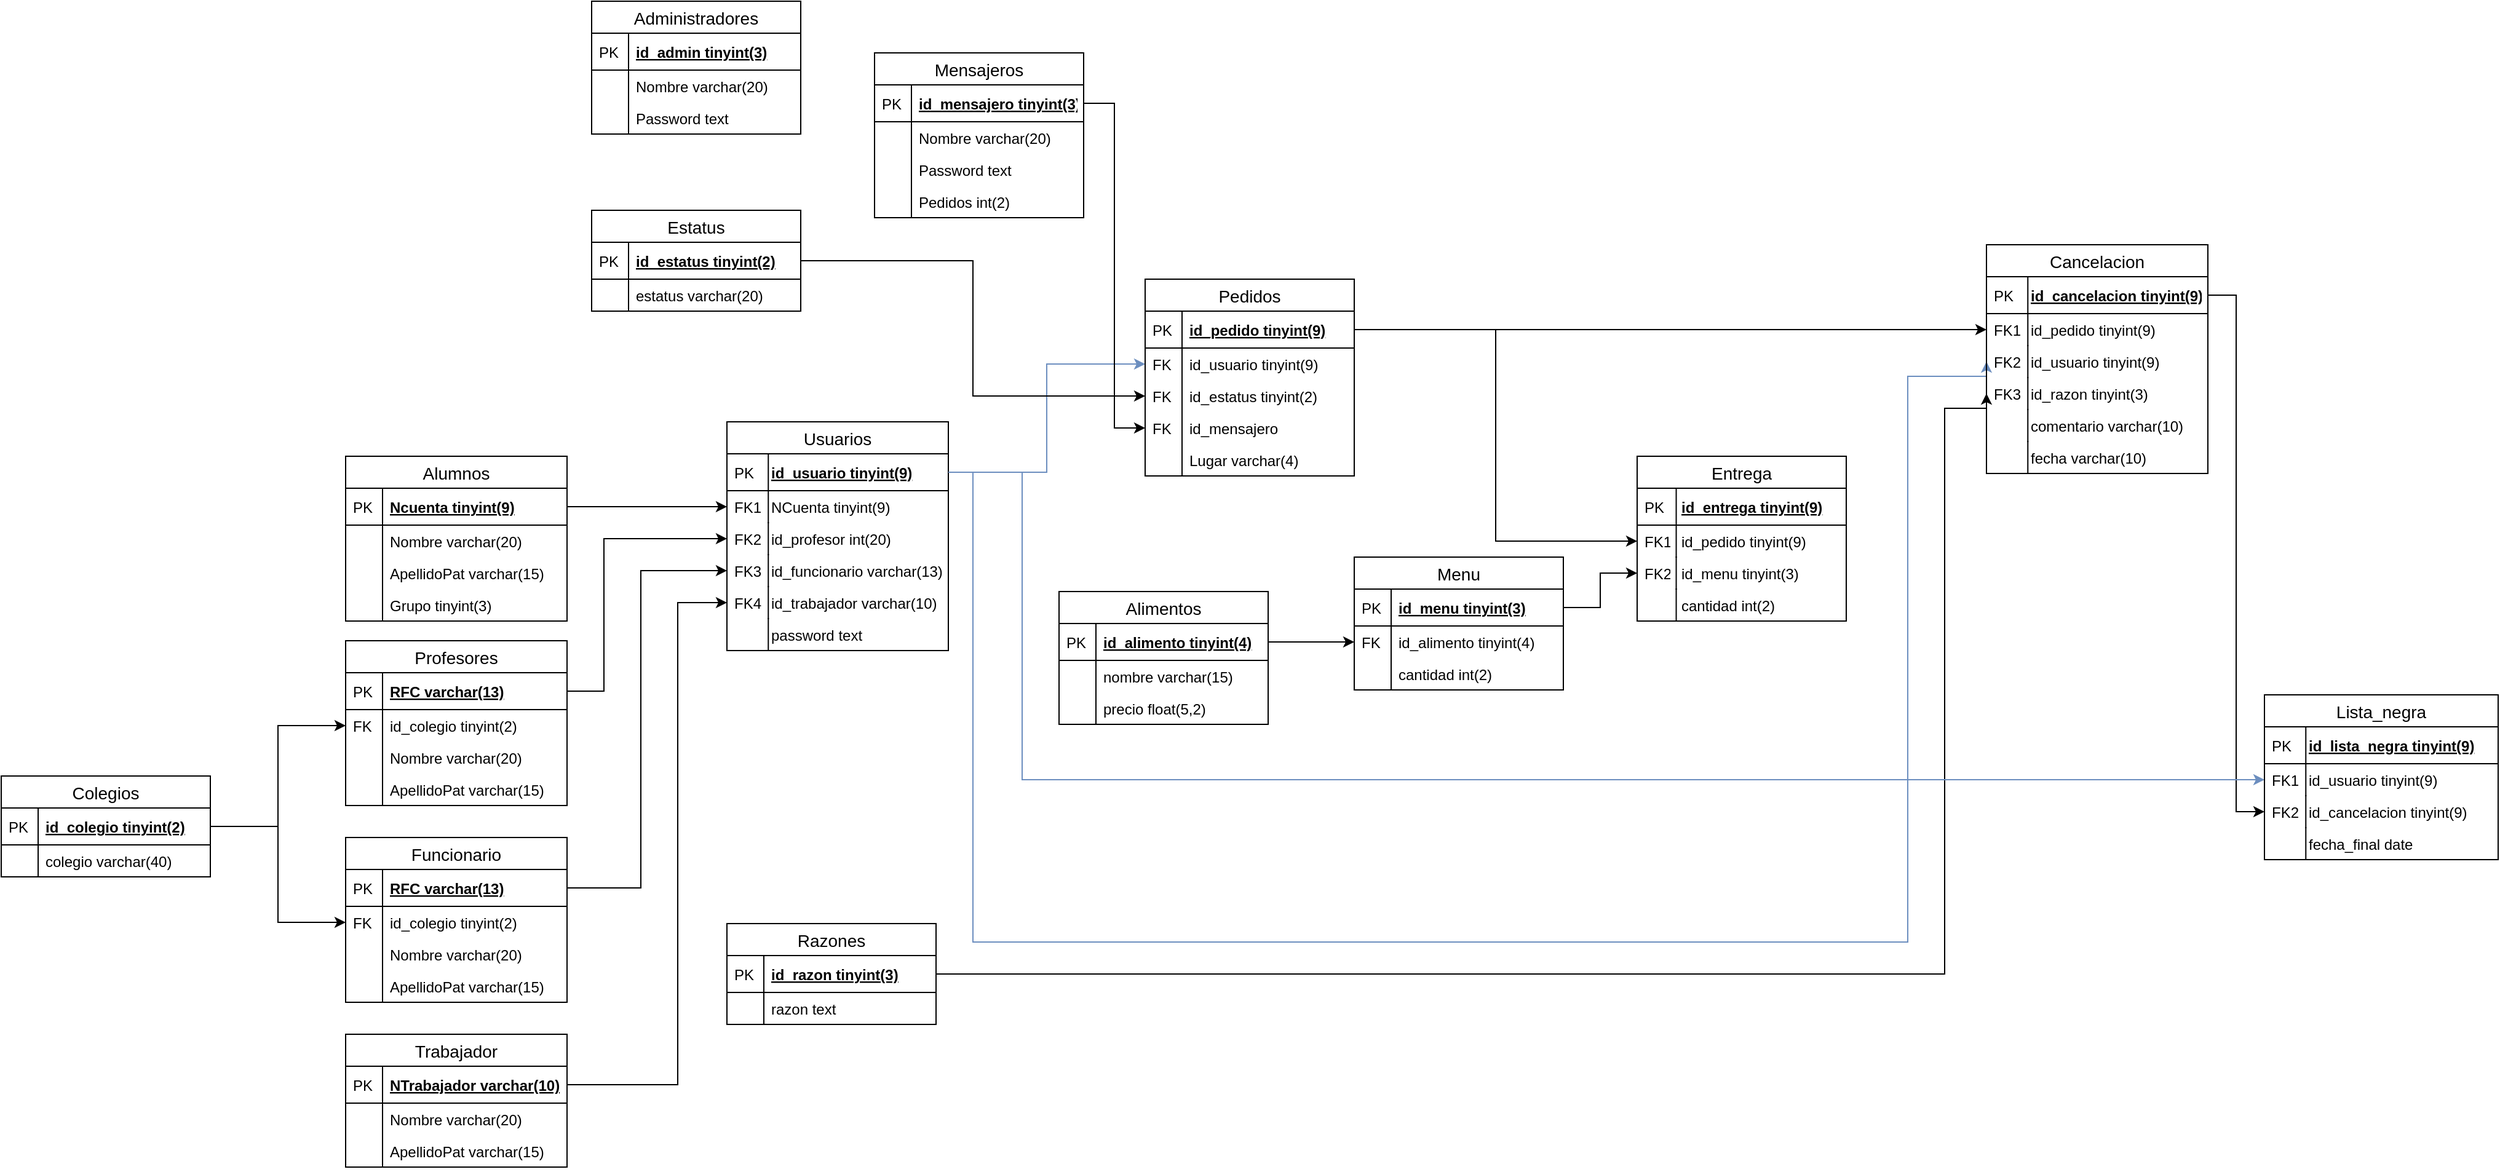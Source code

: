 <mxfile version="13.0.3" type="device"><diagram id="qfNOPnkJXqiFbOZW5sn-" name="Page-1"><mxGraphModel dx="3600" dy="2315" grid="1" gridSize="10" guides="1" tooltips="1" connect="1" arrows="1" fold="1" page="1" pageScale="1" pageWidth="1169" pageHeight="827" math="0" shadow="0"><root><mxCell id="0"/><mxCell id="1" parent="0"/><mxCell id="dNHDh6NeztHpfb-tj-po-103" style="edgeStyle=orthogonalEdgeStyle;rounded=0;orthogonalLoop=1;jettySize=auto;html=1;exitX=1;exitY=0.5;exitDx=0;exitDy=0;entryX=0;entryY=0.5;entryDx=0;entryDy=0;fontSize=14;" edge="1" parent="1" source="dNHDh6NeztHpfb-tj-po-2" target="dNHDh6NeztHpfb-tj-po-90"><mxGeometry relative="1" as="geometry"/></mxCell><mxCell id="dNHDh6NeztHpfb-tj-po-104" style="edgeStyle=orthogonalEdgeStyle;rounded=0;orthogonalLoop=1;jettySize=auto;html=1;exitX=1;exitY=0.5;exitDx=0;exitDy=0;entryX=0;entryY=0.5;entryDx=0;entryDy=0;fontSize=14;" edge="1" parent="1" source="dNHDh6NeztHpfb-tj-po-13" target="dNHDh6NeztHpfb-tj-po-96"><mxGeometry relative="1" as="geometry"><Array as="points"><mxPoint x="450" y="411"/><mxPoint x="450" y="287"/></Array></mxGeometry></mxCell><mxCell id="dNHDh6NeztHpfb-tj-po-1" value="Alumnos" style="swimlane;fontStyle=0;childLayout=stackLayout;horizontal=1;startSize=26;horizontalStack=0;resizeParent=1;resizeParentMax=0;resizeLast=0;collapsible=1;marginBottom=0;align=center;fontSize=14;" vertex="1" parent="1"><mxGeometry x="240" y="220" width="180" height="134" as="geometry"/></mxCell><mxCell id="dNHDh6NeztHpfb-tj-po-2" value="Ncuenta tinyint(9)" style="shape=partialRectangle;top=0;left=0;right=0;bottom=1;align=left;verticalAlign=middle;fillColor=none;spacingLeft=34;spacingRight=4;overflow=hidden;rotatable=0;points=[[0,0.5],[1,0.5]];portConstraint=eastwest;dropTarget=0;fontStyle=5;fontSize=12;" vertex="1" parent="dNHDh6NeztHpfb-tj-po-1"><mxGeometry y="26" width="180" height="30" as="geometry"/></mxCell><mxCell id="dNHDh6NeztHpfb-tj-po-3" value="PK" style="shape=partialRectangle;top=0;left=0;bottom=0;fillColor=none;align=left;verticalAlign=middle;spacingLeft=4;spacingRight=4;overflow=hidden;rotatable=0;points=[];portConstraint=eastwest;part=1;fontSize=12;" vertex="1" connectable="0" parent="dNHDh6NeztHpfb-tj-po-2"><mxGeometry width="30" height="30" as="geometry"/></mxCell><mxCell id="dNHDh6NeztHpfb-tj-po-4" value="Nombre varchar(20)" style="shape=partialRectangle;top=0;left=0;right=0;bottom=0;align=left;verticalAlign=top;fillColor=none;spacingLeft=34;spacingRight=4;overflow=hidden;rotatable=0;points=[[0,0.5],[1,0.5]];portConstraint=eastwest;dropTarget=0;fontSize=12;" vertex="1" parent="dNHDh6NeztHpfb-tj-po-1"><mxGeometry y="56" width="180" height="26" as="geometry"/></mxCell><mxCell id="dNHDh6NeztHpfb-tj-po-5" value="" style="shape=partialRectangle;top=0;left=0;bottom=0;fillColor=none;align=left;verticalAlign=top;spacingLeft=4;spacingRight=4;overflow=hidden;rotatable=0;points=[];portConstraint=eastwest;part=1;fontSize=12;" vertex="1" connectable="0" parent="dNHDh6NeztHpfb-tj-po-4"><mxGeometry width="30" height="26" as="geometry"/></mxCell><mxCell id="dNHDh6NeztHpfb-tj-po-6" value="ApellidoPat varchar(15)" style="shape=partialRectangle;top=0;left=0;right=0;bottom=0;align=left;verticalAlign=top;fillColor=none;spacingLeft=34;spacingRight=4;overflow=hidden;rotatable=0;points=[[0,0.5],[1,0.5]];portConstraint=eastwest;dropTarget=0;fontSize=12;" vertex="1" parent="dNHDh6NeztHpfb-tj-po-1"><mxGeometry y="82" width="180" height="26" as="geometry"/></mxCell><mxCell id="dNHDh6NeztHpfb-tj-po-7" value="" style="shape=partialRectangle;top=0;left=0;bottom=0;fillColor=none;align=left;verticalAlign=top;spacingLeft=4;spacingRight=4;overflow=hidden;rotatable=0;points=[];portConstraint=eastwest;part=1;fontSize=12;" vertex="1" connectable="0" parent="dNHDh6NeztHpfb-tj-po-6"><mxGeometry width="30" height="26" as="geometry"/></mxCell><mxCell id="dNHDh6NeztHpfb-tj-po-8" value="Grupo tinyint(3)" style="shape=partialRectangle;top=0;left=0;right=0;bottom=0;align=left;verticalAlign=top;fillColor=none;spacingLeft=34;spacingRight=4;overflow=hidden;rotatable=0;points=[[0,0.5],[1,0.5]];portConstraint=eastwest;dropTarget=0;fontSize=12;" vertex="1" parent="dNHDh6NeztHpfb-tj-po-1"><mxGeometry y="108" width="180" height="26" as="geometry"/></mxCell><mxCell id="dNHDh6NeztHpfb-tj-po-9" value="" style="shape=partialRectangle;top=0;left=0;bottom=0;fillColor=none;align=left;verticalAlign=top;spacingLeft=4;spacingRight=4;overflow=hidden;rotatable=0;points=[];portConstraint=eastwest;part=1;fontSize=12;" vertex="1" connectable="0" parent="dNHDh6NeztHpfb-tj-po-8"><mxGeometry width="30" height="26" as="geometry"/></mxCell><mxCell id="dNHDh6NeztHpfb-tj-po-87" value="Usuarios" style="swimlane;fontStyle=0;childLayout=stackLayout;horizontal=1;startSize=26;horizontalStack=0;resizeParent=1;resizeParentMax=0;resizeLast=0;collapsible=1;marginBottom=0;align=center;fontSize=14;" vertex="1" parent="1"><mxGeometry x="550" y="192" width="180" height="186" as="geometry"/></mxCell><mxCell id="dNHDh6NeztHpfb-tj-po-88" value="id_usuario tinyint(9)" style="shape=partialRectangle;top=0;left=0;right=0;bottom=1;align=left;verticalAlign=middle;fillColor=none;spacingLeft=34;spacingRight=4;overflow=hidden;rotatable=0;points=[[0,0.5],[1,0.5]];portConstraint=eastwest;dropTarget=0;fontStyle=5;fontSize=12;" vertex="1" parent="dNHDh6NeztHpfb-tj-po-87"><mxGeometry y="26" width="180" height="30" as="geometry"/></mxCell><mxCell id="dNHDh6NeztHpfb-tj-po-89" value="PK" style="shape=partialRectangle;top=0;left=0;bottom=0;fillColor=none;align=left;verticalAlign=middle;spacingLeft=4;spacingRight=4;overflow=hidden;rotatable=0;points=[];portConstraint=eastwest;part=1;fontSize=12;" vertex="1" connectable="0" parent="dNHDh6NeztHpfb-tj-po-88"><mxGeometry width="33.633" height="30" as="geometry"/></mxCell><mxCell id="dNHDh6NeztHpfb-tj-po-90" value="NCuenta tinyint(9)" style="shape=partialRectangle;top=0;left=0;right=0;bottom=0;align=left;verticalAlign=top;fillColor=none;spacingLeft=34;spacingRight=4;overflow=hidden;rotatable=0;points=[[0,0.5],[1,0.5]];portConstraint=eastwest;dropTarget=0;fontSize=12;" vertex="1" parent="dNHDh6NeztHpfb-tj-po-87"><mxGeometry y="56" width="180" height="26" as="geometry"/></mxCell><mxCell id="dNHDh6NeztHpfb-tj-po-91" value="FK1" style="shape=partialRectangle;top=0;left=0;bottom=0;fillColor=none;align=left;verticalAlign=top;spacingLeft=4;spacingRight=4;overflow=hidden;rotatable=0;points=[];portConstraint=eastwest;part=1;fontSize=12;" vertex="1" connectable="0" parent="dNHDh6NeztHpfb-tj-po-90"><mxGeometry width="33.633" height="26" as="geometry"/></mxCell><mxCell id="dNHDh6NeztHpfb-tj-po-96" value="id_profesor int(20)" style="shape=partialRectangle;top=0;left=0;right=0;bottom=0;align=left;verticalAlign=top;fillColor=none;spacingLeft=34;spacingRight=4;overflow=hidden;rotatable=0;points=[[0,0.5],[1,0.5]];portConstraint=eastwest;dropTarget=0;fontSize=12;" vertex="1" parent="dNHDh6NeztHpfb-tj-po-87"><mxGeometry y="82" width="180" height="26" as="geometry"/></mxCell><mxCell id="dNHDh6NeztHpfb-tj-po-97" value="FK2" style="shape=partialRectangle;top=0;left=0;bottom=0;fillColor=none;align=left;verticalAlign=top;spacingLeft=4;spacingRight=4;overflow=hidden;rotatable=0;points=[];portConstraint=eastwest;part=1;fontSize=12;" vertex="1" connectable="0" parent="dNHDh6NeztHpfb-tj-po-96"><mxGeometry width="33.633" height="26" as="geometry"/></mxCell><mxCell id="dNHDh6NeztHpfb-tj-po-98" value="id_funcionario varchar(13)" style="shape=partialRectangle;top=0;left=0;right=0;bottom=0;align=left;verticalAlign=top;fillColor=none;spacingLeft=34;spacingRight=4;overflow=hidden;rotatable=0;points=[[0,0.5],[1,0.5]];portConstraint=eastwest;dropTarget=0;fontSize=12;" vertex="1" parent="dNHDh6NeztHpfb-tj-po-87"><mxGeometry y="108" width="180" height="26" as="geometry"/></mxCell><mxCell id="dNHDh6NeztHpfb-tj-po-99" value="FK3" style="shape=partialRectangle;top=0;left=0;bottom=0;fillColor=none;align=left;verticalAlign=top;spacingLeft=4;spacingRight=4;overflow=hidden;rotatable=0;points=[];portConstraint=eastwest;part=1;fontSize=12;" vertex="1" connectable="0" parent="dNHDh6NeztHpfb-tj-po-98"><mxGeometry width="33.633" height="26" as="geometry"/></mxCell><mxCell id="dNHDh6NeztHpfb-tj-po-100" value="id_trabajador varchar(10)" style="shape=partialRectangle;top=0;left=0;right=0;bottom=0;align=left;verticalAlign=top;fillColor=none;spacingLeft=34;spacingRight=4;overflow=hidden;rotatable=0;points=[[0,0.5],[1,0.5]];portConstraint=eastwest;dropTarget=0;fontSize=12;" vertex="1" parent="dNHDh6NeztHpfb-tj-po-87"><mxGeometry y="134" width="180" height="26" as="geometry"/></mxCell><mxCell id="dNHDh6NeztHpfb-tj-po-101" value="FK4" style="shape=partialRectangle;top=0;left=0;bottom=0;fillColor=none;align=left;verticalAlign=top;spacingLeft=4;spacingRight=4;overflow=hidden;rotatable=0;points=[];portConstraint=eastwest;part=1;fontSize=12;" vertex="1" connectable="0" parent="dNHDh6NeztHpfb-tj-po-100"><mxGeometry width="33.633" height="26" as="geometry"/></mxCell><mxCell id="dNHDh6NeztHpfb-tj-po-190" value="password text" style="shape=partialRectangle;top=0;left=0;right=0;bottom=0;align=left;verticalAlign=top;fillColor=none;spacingLeft=34;spacingRight=4;overflow=hidden;rotatable=0;points=[[0,0.5],[1,0.5]];portConstraint=eastwest;dropTarget=0;fontSize=12;" vertex="1" parent="dNHDh6NeztHpfb-tj-po-87"><mxGeometry y="160" width="180" height="26" as="geometry"/></mxCell><mxCell id="dNHDh6NeztHpfb-tj-po-191" value="" style="shape=partialRectangle;top=0;left=0;bottom=0;fillColor=none;align=left;verticalAlign=top;spacingLeft=4;spacingRight=4;overflow=hidden;rotatable=0;points=[];portConstraint=eastwest;part=1;fontSize=12;" vertex="1" connectable="0" parent="dNHDh6NeztHpfb-tj-po-190"><mxGeometry width="33.633" height="26" as="geometry"/></mxCell><mxCell id="dNHDh6NeztHpfb-tj-po-12" value="Profesores" style="swimlane;fontStyle=0;childLayout=stackLayout;horizontal=1;startSize=26;horizontalStack=0;resizeParent=1;resizeParentMax=0;resizeLast=0;collapsible=1;marginBottom=0;align=center;fontSize=14;" vertex="1" parent="1"><mxGeometry x="240" y="370" width="180" height="134" as="geometry"/></mxCell><mxCell id="dNHDh6NeztHpfb-tj-po-13" value="RFC varchar(13)" style="shape=partialRectangle;top=0;left=0;right=0;bottom=1;align=left;verticalAlign=middle;fillColor=none;spacingLeft=34;spacingRight=4;overflow=hidden;rotatable=0;points=[[0,0.5],[1,0.5]];portConstraint=eastwest;dropTarget=0;fontStyle=5;fontSize=12;" vertex="1" parent="dNHDh6NeztHpfb-tj-po-12"><mxGeometry y="26" width="180" height="30" as="geometry"/></mxCell><mxCell id="dNHDh6NeztHpfb-tj-po-14" value="PK" style="shape=partialRectangle;top=0;left=0;bottom=0;fillColor=none;align=left;verticalAlign=middle;spacingLeft=4;spacingRight=4;overflow=hidden;rotatable=0;points=[];portConstraint=eastwest;part=1;fontSize=12;" vertex="1" connectable="0" parent="dNHDh6NeztHpfb-tj-po-13"><mxGeometry width="30" height="30" as="geometry"/></mxCell><mxCell id="dNHDh6NeztHpfb-tj-po-198" value="id_colegio tinyint(2)" style="shape=partialRectangle;top=0;left=0;right=0;bottom=0;align=left;verticalAlign=top;fillColor=none;spacingLeft=34;spacingRight=4;overflow=hidden;rotatable=0;points=[[0,0.5],[1,0.5]];portConstraint=eastwest;dropTarget=0;fontSize=12;" vertex="1" parent="dNHDh6NeztHpfb-tj-po-12"><mxGeometry y="56" width="180" height="26" as="geometry"/></mxCell><mxCell id="dNHDh6NeztHpfb-tj-po-199" value="FK" style="shape=partialRectangle;top=0;left=0;bottom=0;fillColor=none;align=left;verticalAlign=top;spacingLeft=4;spacingRight=4;overflow=hidden;rotatable=0;points=[];portConstraint=eastwest;part=1;fontSize=12;" vertex="1" connectable="0" parent="dNHDh6NeztHpfb-tj-po-198"><mxGeometry width="30" height="26" as="geometry"/></mxCell><mxCell id="dNHDh6NeztHpfb-tj-po-15" value="Nombre varchar(20)" style="shape=partialRectangle;top=0;left=0;right=0;bottom=0;align=left;verticalAlign=top;fillColor=none;spacingLeft=34;spacingRight=4;overflow=hidden;rotatable=0;points=[[0,0.5],[1,0.5]];portConstraint=eastwest;dropTarget=0;fontSize=12;" vertex="1" parent="dNHDh6NeztHpfb-tj-po-12"><mxGeometry y="82" width="180" height="26" as="geometry"/></mxCell><mxCell id="dNHDh6NeztHpfb-tj-po-16" value="" style="shape=partialRectangle;top=0;left=0;bottom=0;fillColor=none;align=left;verticalAlign=top;spacingLeft=4;spacingRight=4;overflow=hidden;rotatable=0;points=[];portConstraint=eastwest;part=1;fontSize=12;" vertex="1" connectable="0" parent="dNHDh6NeztHpfb-tj-po-15"><mxGeometry width="30" height="26" as="geometry"/></mxCell><mxCell id="dNHDh6NeztHpfb-tj-po-17" value="ApellidoPat varchar(15)" style="shape=partialRectangle;top=0;left=0;right=0;bottom=0;align=left;verticalAlign=top;fillColor=none;spacingLeft=34;spacingRight=4;overflow=hidden;rotatable=0;points=[[0,0.5],[1,0.5]];portConstraint=eastwest;dropTarget=0;fontSize=12;" vertex="1" parent="dNHDh6NeztHpfb-tj-po-12"><mxGeometry y="108" width="180" height="26" as="geometry"/></mxCell><mxCell id="dNHDh6NeztHpfb-tj-po-18" value="" style="shape=partialRectangle;top=0;left=0;bottom=0;fillColor=none;align=left;verticalAlign=top;spacingLeft=4;spacingRight=4;overflow=hidden;rotatable=0;points=[];portConstraint=eastwest;part=1;fontSize=12;" vertex="1" connectable="0" parent="dNHDh6NeztHpfb-tj-po-17"><mxGeometry width="30" height="26" as="geometry"/></mxCell><mxCell id="dNHDh6NeztHpfb-tj-po-23" value="Funcionario" style="swimlane;fontStyle=0;childLayout=stackLayout;horizontal=1;startSize=26;horizontalStack=0;resizeParent=1;resizeParentMax=0;resizeLast=0;collapsible=1;marginBottom=0;align=center;fontSize=14;" vertex="1" parent="1"><mxGeometry x="240" y="530" width="180" height="134" as="geometry"/></mxCell><mxCell id="dNHDh6NeztHpfb-tj-po-24" value="RFC varchar(13)" style="shape=partialRectangle;top=0;left=0;right=0;bottom=1;align=left;verticalAlign=middle;fillColor=none;spacingLeft=34;spacingRight=4;overflow=hidden;rotatable=0;points=[[0,0.5],[1,0.5]];portConstraint=eastwest;dropTarget=0;fontStyle=5;fontSize=12;" vertex="1" parent="dNHDh6NeztHpfb-tj-po-23"><mxGeometry y="26" width="180" height="30" as="geometry"/></mxCell><mxCell id="dNHDh6NeztHpfb-tj-po-25" value="PK" style="shape=partialRectangle;top=0;left=0;bottom=0;fillColor=none;align=left;verticalAlign=middle;spacingLeft=4;spacingRight=4;overflow=hidden;rotatable=0;points=[];portConstraint=eastwest;part=1;fontSize=12;" vertex="1" connectable="0" parent="dNHDh6NeztHpfb-tj-po-24"><mxGeometry width="30" height="30" as="geometry"/></mxCell><mxCell id="dNHDh6NeztHpfb-tj-po-30" value="id_colegio tinyint(2)" style="shape=partialRectangle;top=0;left=0;right=0;bottom=0;align=left;verticalAlign=top;fillColor=none;spacingLeft=34;spacingRight=4;overflow=hidden;rotatable=0;points=[[0,0.5],[1,0.5]];portConstraint=eastwest;dropTarget=0;fontSize=12;" vertex="1" parent="dNHDh6NeztHpfb-tj-po-23"><mxGeometry y="56" width="180" height="26" as="geometry"/></mxCell><mxCell id="dNHDh6NeztHpfb-tj-po-31" value="FK" style="shape=partialRectangle;top=0;left=0;bottom=0;fillColor=none;align=left;verticalAlign=top;spacingLeft=4;spacingRight=4;overflow=hidden;rotatable=0;points=[];portConstraint=eastwest;part=1;fontSize=12;" vertex="1" connectable="0" parent="dNHDh6NeztHpfb-tj-po-30"><mxGeometry width="30" height="26" as="geometry"/></mxCell><mxCell id="dNHDh6NeztHpfb-tj-po-26" value="Nombre varchar(20)" style="shape=partialRectangle;top=0;left=0;right=0;bottom=0;align=left;verticalAlign=top;fillColor=none;spacingLeft=34;spacingRight=4;overflow=hidden;rotatable=0;points=[[0,0.5],[1,0.5]];portConstraint=eastwest;dropTarget=0;fontSize=12;" vertex="1" parent="dNHDh6NeztHpfb-tj-po-23"><mxGeometry y="82" width="180" height="26" as="geometry"/></mxCell><mxCell id="dNHDh6NeztHpfb-tj-po-27" value="" style="shape=partialRectangle;top=0;left=0;bottom=0;fillColor=none;align=left;verticalAlign=top;spacingLeft=4;spacingRight=4;overflow=hidden;rotatable=0;points=[];portConstraint=eastwest;part=1;fontSize=12;" vertex="1" connectable="0" parent="dNHDh6NeztHpfb-tj-po-26"><mxGeometry width="30" height="26" as="geometry"/></mxCell><mxCell id="dNHDh6NeztHpfb-tj-po-28" value="ApellidoPat varchar(15)" style="shape=partialRectangle;top=0;left=0;right=0;bottom=0;align=left;verticalAlign=top;fillColor=none;spacingLeft=34;spacingRight=4;overflow=hidden;rotatable=0;points=[[0,0.5],[1,0.5]];portConstraint=eastwest;dropTarget=0;fontSize=12;" vertex="1" parent="dNHDh6NeztHpfb-tj-po-23"><mxGeometry y="108" width="180" height="26" as="geometry"/></mxCell><mxCell id="dNHDh6NeztHpfb-tj-po-29" value="" style="shape=partialRectangle;top=0;left=0;bottom=0;fillColor=none;align=left;verticalAlign=top;spacingLeft=4;spacingRight=4;overflow=hidden;rotatable=0;points=[];portConstraint=eastwest;part=1;fontSize=12;" vertex="1" connectable="0" parent="dNHDh6NeztHpfb-tj-po-28"><mxGeometry width="30" height="26" as="geometry"/></mxCell><mxCell id="dNHDh6NeztHpfb-tj-po-105" style="edgeStyle=orthogonalEdgeStyle;rounded=0;orthogonalLoop=1;jettySize=auto;html=1;exitX=1;exitY=0.5;exitDx=0;exitDy=0;entryX=0;entryY=0.5;entryDx=0;entryDy=0;fontSize=14;" edge="1" parent="1" source="dNHDh6NeztHpfb-tj-po-24" target="dNHDh6NeztHpfb-tj-po-98"><mxGeometry relative="1" as="geometry"><Array as="points"><mxPoint x="480" y="571"/><mxPoint x="480" y="313"/></Array></mxGeometry></mxCell><mxCell id="dNHDh6NeztHpfb-tj-po-34" value="Trabajador" style="swimlane;fontStyle=0;childLayout=stackLayout;horizontal=1;startSize=26;horizontalStack=0;resizeParent=1;resizeParentMax=0;resizeLast=0;collapsible=1;marginBottom=0;align=center;fontSize=14;" vertex="1" parent="1"><mxGeometry x="240" y="690" width="180" height="108" as="geometry"/></mxCell><mxCell id="dNHDh6NeztHpfb-tj-po-35" value="NTrabajador varchar(10)" style="shape=partialRectangle;top=0;left=0;right=0;bottom=1;align=left;verticalAlign=middle;fillColor=none;spacingLeft=34;spacingRight=4;overflow=hidden;rotatable=0;points=[[0,0.5],[1,0.5]];portConstraint=eastwest;dropTarget=0;fontStyle=5;fontSize=12;" vertex="1" parent="dNHDh6NeztHpfb-tj-po-34"><mxGeometry y="26" width="180" height="30" as="geometry"/></mxCell><mxCell id="dNHDh6NeztHpfb-tj-po-36" value="PK" style="shape=partialRectangle;top=0;left=0;bottom=0;fillColor=none;align=left;verticalAlign=middle;spacingLeft=4;spacingRight=4;overflow=hidden;rotatable=0;points=[];portConstraint=eastwest;part=1;fontSize=12;" vertex="1" connectable="0" parent="dNHDh6NeztHpfb-tj-po-35"><mxGeometry width="30" height="30" as="geometry"/></mxCell><mxCell id="dNHDh6NeztHpfb-tj-po-37" value="Nombre varchar(20)" style="shape=partialRectangle;top=0;left=0;right=0;bottom=0;align=left;verticalAlign=top;fillColor=none;spacingLeft=34;spacingRight=4;overflow=hidden;rotatable=0;points=[[0,0.5],[1,0.5]];portConstraint=eastwest;dropTarget=0;fontSize=12;" vertex="1" parent="dNHDh6NeztHpfb-tj-po-34"><mxGeometry y="56" width="180" height="26" as="geometry"/></mxCell><mxCell id="dNHDh6NeztHpfb-tj-po-38" value="" style="shape=partialRectangle;top=0;left=0;bottom=0;fillColor=none;align=left;verticalAlign=top;spacingLeft=4;spacingRight=4;overflow=hidden;rotatable=0;points=[];portConstraint=eastwest;part=1;fontSize=12;" vertex="1" connectable="0" parent="dNHDh6NeztHpfb-tj-po-37"><mxGeometry width="30" height="26" as="geometry"/></mxCell><mxCell id="dNHDh6NeztHpfb-tj-po-39" value="ApellidoPat varchar(15)" style="shape=partialRectangle;top=0;left=0;right=0;bottom=0;align=left;verticalAlign=top;fillColor=none;spacingLeft=34;spacingRight=4;overflow=hidden;rotatable=0;points=[[0,0.5],[1,0.5]];portConstraint=eastwest;dropTarget=0;fontSize=12;" vertex="1" parent="dNHDh6NeztHpfb-tj-po-34"><mxGeometry y="82" width="180" height="26" as="geometry"/></mxCell><mxCell id="dNHDh6NeztHpfb-tj-po-40" value="" style="shape=partialRectangle;top=0;left=0;bottom=0;fillColor=none;align=left;verticalAlign=top;spacingLeft=4;spacingRight=4;overflow=hidden;rotatable=0;points=[];portConstraint=eastwest;part=1;fontSize=12;" vertex="1" connectable="0" parent="dNHDh6NeztHpfb-tj-po-39"><mxGeometry width="30" height="26" as="geometry"/></mxCell><mxCell id="dNHDh6NeztHpfb-tj-po-106" style="edgeStyle=orthogonalEdgeStyle;rounded=0;orthogonalLoop=1;jettySize=auto;html=1;exitX=1;exitY=0.5;exitDx=0;exitDy=0;entryX=0;entryY=0.5;entryDx=0;entryDy=0;fontSize=14;" edge="1" parent="1" source="dNHDh6NeztHpfb-tj-po-35" target="dNHDh6NeztHpfb-tj-po-100"><mxGeometry relative="1" as="geometry"><Array as="points"><mxPoint x="510" y="731"/><mxPoint x="510" y="339"/></Array></mxGeometry></mxCell><mxCell id="dNHDh6NeztHpfb-tj-po-135" style="edgeStyle=orthogonalEdgeStyle;rounded=0;orthogonalLoop=1;jettySize=auto;html=1;exitX=1;exitY=0.5;exitDx=0;exitDy=0;entryX=0;entryY=0.5;entryDx=0;entryDy=0;fontSize=14;fillColor=#dae8fc;strokeColor=#6c8ebf;" edge="1" parent="1" source="dNHDh6NeztHpfb-tj-po-88" target="dNHDh6NeztHpfb-tj-po-127"><mxGeometry relative="1" as="geometry"><Array as="points"><mxPoint x="750" y="233"/><mxPoint x="750" y="615"/><mxPoint x="1510" y="615"/><mxPoint x="1510" y="155"/></Array></mxGeometry></mxCell><mxCell id="dNHDh6NeztHpfb-tj-po-136" style="edgeStyle=orthogonalEdgeStyle;rounded=0;orthogonalLoop=1;jettySize=auto;html=1;exitX=1;exitY=0.5;exitDx=0;exitDy=0;entryX=0;entryY=0.5;entryDx=0;entryDy=0;fontSize=14;fillColor=#dae8fc;strokeColor=#6c8ebf;" edge="1" parent="1" source="dNHDh6NeztHpfb-tj-po-88" target="dNHDh6NeztHpfb-tj-po-81"><mxGeometry relative="1" as="geometry"/></mxCell><mxCell id="dNHDh6NeztHpfb-tj-po-145" style="edgeStyle=orthogonalEdgeStyle;rounded=0;orthogonalLoop=1;jettySize=auto;html=1;exitX=1;exitY=0.5;exitDx=0;exitDy=0;entryX=0;entryY=0.5;entryDx=0;entryDy=0;fontSize=14;" edge="1" parent="1" source="dNHDh6NeztHpfb-tj-po-139" target="dNHDh6NeztHpfb-tj-po-125"><mxGeometry relative="1" as="geometry"><Array as="points"><mxPoint x="1540" y="641"/><mxPoint x="1540" y="181"/></Array></mxGeometry></mxCell><mxCell id="dNHDh6NeztHpfb-tj-po-159" style="edgeStyle=orthogonalEdgeStyle;rounded=0;orthogonalLoop=1;jettySize=auto;html=1;exitX=1;exitY=0.5;exitDx=0;exitDy=0;fontSize=14;entryX=0;entryY=0.5;entryDx=0;entryDy=0;" edge="1" parent="1" source="dNHDh6NeztHpfb-tj-po-123" target="dNHDh6NeztHpfb-tj-po-149"><mxGeometry relative="1" as="geometry"><mxPoint x="1740" y="470" as="targetPoint"/></mxGeometry></mxCell><mxCell id="dNHDh6NeztHpfb-tj-po-160" style="edgeStyle=orthogonalEdgeStyle;rounded=0;orthogonalLoop=1;jettySize=auto;html=1;exitX=1;exitY=0.5;exitDx=0;exitDy=0;entryX=0;entryY=0.5;entryDx=0;entryDy=0;fontSize=14;fillColor=#dae8fc;strokeColor=#6c8ebf;" edge="1" parent="1" source="dNHDh6NeztHpfb-tj-po-88" target="dNHDh6NeztHpfb-tj-po-151"><mxGeometry relative="1" as="geometry"><Array as="points"><mxPoint x="790" y="233"/><mxPoint x="790" y="483"/></Array></mxGeometry></mxCell><mxCell id="dNHDh6NeztHpfb-tj-po-168" style="edgeStyle=orthogonalEdgeStyle;rounded=0;orthogonalLoop=1;jettySize=auto;html=1;exitX=1;exitY=0.5;exitDx=0;exitDy=0;entryX=0;entryY=0.5;entryDx=0;entryDy=0;fontSize=14;" edge="1" parent="1" source="dNHDh6NeztHpfb-tj-po-162" target="dNHDh6NeztHpfb-tj-po-70"><mxGeometry relative="1" as="geometry"/></mxCell><mxCell id="dNHDh6NeztHpfb-tj-po-138" value="Razones" style="swimlane;fontStyle=0;childLayout=stackLayout;horizontal=1;startSize=26;horizontalStack=0;resizeParent=1;resizeParentMax=0;resizeLast=0;collapsible=1;marginBottom=0;align=center;fontSize=14;" vertex="1" parent="1"><mxGeometry x="550" y="600" width="170" height="82" as="geometry"/></mxCell><mxCell id="dNHDh6NeztHpfb-tj-po-139" value="id_razon tinyint(3)" style="shape=partialRectangle;top=0;left=0;right=0;bottom=1;align=left;verticalAlign=middle;fillColor=none;spacingLeft=34;spacingRight=4;overflow=hidden;rotatable=0;points=[[0,0.5],[1,0.5]];portConstraint=eastwest;dropTarget=0;fontStyle=5;fontSize=12;" vertex="1" parent="dNHDh6NeztHpfb-tj-po-138"><mxGeometry y="26" width="170" height="30" as="geometry"/></mxCell><mxCell id="dNHDh6NeztHpfb-tj-po-140" value="PK" style="shape=partialRectangle;top=0;left=0;bottom=0;fillColor=none;align=left;verticalAlign=middle;spacingLeft=4;spacingRight=4;overflow=hidden;rotatable=0;points=[];portConstraint=eastwest;part=1;fontSize=12;" vertex="1" connectable="0" parent="dNHDh6NeztHpfb-tj-po-139"><mxGeometry width="30" height="30" as="geometry"/></mxCell><mxCell id="dNHDh6NeztHpfb-tj-po-143" value="razon text" style="shape=partialRectangle;top=0;left=0;right=0;bottom=0;align=left;verticalAlign=top;fillColor=none;spacingLeft=34;spacingRight=4;overflow=hidden;rotatable=0;points=[[0,0.5],[1,0.5]];portConstraint=eastwest;dropTarget=0;fontSize=12;" vertex="1" parent="dNHDh6NeztHpfb-tj-po-138"><mxGeometry y="56" width="170" height="26" as="geometry"/></mxCell><mxCell id="dNHDh6NeztHpfb-tj-po-144" value="" style="shape=partialRectangle;top=0;left=0;bottom=0;fillColor=none;align=left;verticalAlign=top;spacingLeft=4;spacingRight=4;overflow=hidden;rotatable=0;points=[];portConstraint=eastwest;part=1;fontSize=12;" vertex="1" connectable="0" parent="dNHDh6NeztHpfb-tj-po-143"><mxGeometry width="30" height="26" as="geometry"/></mxCell><mxCell id="dNHDh6NeztHpfb-tj-po-185" style="edgeStyle=orthogonalEdgeStyle;rounded=0;orthogonalLoop=1;jettySize=auto;html=1;exitX=1;exitY=0.5;exitDx=0;exitDy=0;entryX=0;entryY=0.5;entryDx=0;entryDy=0;fontSize=14;" edge="1" parent="1" source="dNHDh6NeztHpfb-tj-po-68" target="dNHDh6NeztHpfb-tj-po-183"><mxGeometry relative="1" as="geometry"/></mxCell><mxCell id="dNHDh6NeztHpfb-tj-po-186" style="edgeStyle=orthogonalEdgeStyle;rounded=0;orthogonalLoop=1;jettySize=auto;html=1;exitX=1;exitY=0.5;exitDx=0;exitDy=0;entryX=0;entryY=0.5;entryDx=0;entryDy=0;fontSize=14;" edge="1" parent="1" source="dNHDh6NeztHpfb-tj-po-79" target="dNHDh6NeztHpfb-tj-po-179"><mxGeometry relative="1" as="geometry"/></mxCell><mxCell id="dNHDh6NeztHpfb-tj-po-197" style="edgeStyle=orthogonalEdgeStyle;rounded=0;orthogonalLoop=1;jettySize=auto;html=1;exitX=1;exitY=0.5;exitDx=0;exitDy=0;entryX=0;entryY=0.5;entryDx=0;entryDy=0;fontSize=14;" edge="1" parent="1" source="dNHDh6NeztHpfb-tj-po-193" target="dNHDh6NeztHpfb-tj-po-30"><mxGeometry relative="1" as="geometry"/></mxCell><mxCell id="dNHDh6NeztHpfb-tj-po-200" style="edgeStyle=orthogonalEdgeStyle;rounded=0;orthogonalLoop=1;jettySize=auto;html=1;exitX=1;exitY=0.5;exitDx=0;exitDy=0;entryX=0;entryY=0.5;entryDx=0;entryDy=0;fontSize=14;" edge="1" parent="1" source="dNHDh6NeztHpfb-tj-po-193" target="dNHDh6NeztHpfb-tj-po-198"><mxGeometry relative="1" as="geometry"/></mxCell><mxCell id="dNHDh6NeztHpfb-tj-po-192" value="Colegios" style="swimlane;fontStyle=0;childLayout=stackLayout;horizontal=1;startSize=26;horizontalStack=0;resizeParent=1;resizeParentMax=0;resizeLast=0;collapsible=1;marginBottom=0;align=center;fontSize=14;" vertex="1" parent="1"><mxGeometry x="-40" y="480" width="170" height="82" as="geometry"/></mxCell><mxCell id="dNHDh6NeztHpfb-tj-po-193" value="id_colegio tinyint(2)" style="shape=partialRectangle;top=0;left=0;right=0;bottom=1;align=left;verticalAlign=middle;fillColor=none;spacingLeft=34;spacingRight=4;overflow=hidden;rotatable=0;points=[[0,0.5],[1,0.5]];portConstraint=eastwest;dropTarget=0;fontStyle=5;fontSize=12;" vertex="1" parent="dNHDh6NeztHpfb-tj-po-192"><mxGeometry y="26" width="170" height="30" as="geometry"/></mxCell><mxCell id="dNHDh6NeztHpfb-tj-po-194" value="PK" style="shape=partialRectangle;top=0;left=0;bottom=0;fillColor=none;align=left;verticalAlign=middle;spacingLeft=4;spacingRight=4;overflow=hidden;rotatable=0;points=[];portConstraint=eastwest;part=1;fontSize=12;" vertex="1" connectable="0" parent="dNHDh6NeztHpfb-tj-po-193"><mxGeometry width="30" height="30" as="geometry"/></mxCell><mxCell id="dNHDh6NeztHpfb-tj-po-195" value="colegio varchar(40)" style="shape=partialRectangle;top=0;left=0;right=0;bottom=0;align=left;verticalAlign=top;fillColor=none;spacingLeft=34;spacingRight=4;overflow=hidden;rotatable=0;points=[[0,0.5],[1,0.5]];portConstraint=eastwest;dropTarget=0;fontSize=12;" vertex="1" parent="dNHDh6NeztHpfb-tj-po-192"><mxGeometry y="56" width="170" height="26" as="geometry"/></mxCell><mxCell id="dNHDh6NeztHpfb-tj-po-196" value="" style="shape=partialRectangle;top=0;left=0;bottom=0;fillColor=none;align=left;verticalAlign=top;spacingLeft=4;spacingRight=4;overflow=hidden;rotatable=0;points=[];portConstraint=eastwest;part=1;fontSize=12;" vertex="1" connectable="0" parent="dNHDh6NeztHpfb-tj-po-195"><mxGeometry width="30" height="26" as="geometry"/></mxCell><mxCell id="dNHDh6NeztHpfb-tj-po-161" value="Alimentos" style="swimlane;fontStyle=0;childLayout=stackLayout;horizontal=1;startSize=26;horizontalStack=0;resizeParent=1;resizeParentMax=0;resizeLast=0;collapsible=1;marginBottom=0;align=center;fontSize=14;" vertex="1" parent="1"><mxGeometry x="820" y="330" width="170" height="108" as="geometry"/></mxCell><mxCell id="dNHDh6NeztHpfb-tj-po-162" value="id_alimento tinyint(4)" style="shape=partialRectangle;top=0;left=0;right=0;bottom=1;align=left;verticalAlign=middle;fillColor=none;spacingLeft=34;spacingRight=4;overflow=hidden;rotatable=0;points=[[0,0.5],[1,0.5]];portConstraint=eastwest;dropTarget=0;fontStyle=5;fontSize=12;" vertex="1" parent="dNHDh6NeztHpfb-tj-po-161"><mxGeometry y="26" width="170" height="30" as="geometry"/></mxCell><mxCell id="dNHDh6NeztHpfb-tj-po-163" value="PK" style="shape=partialRectangle;top=0;left=0;bottom=0;fillColor=none;align=left;verticalAlign=middle;spacingLeft=4;spacingRight=4;overflow=hidden;rotatable=0;points=[];portConstraint=eastwest;part=1;fontSize=12;" vertex="1" connectable="0" parent="dNHDh6NeztHpfb-tj-po-162"><mxGeometry width="30" height="30" as="geometry"/></mxCell><mxCell id="dNHDh6NeztHpfb-tj-po-164" value="nombre varchar(15)" style="shape=partialRectangle;top=0;left=0;right=0;bottom=0;align=left;verticalAlign=top;fillColor=none;spacingLeft=34;spacingRight=4;overflow=hidden;rotatable=0;points=[[0,0.5],[1,0.5]];portConstraint=eastwest;dropTarget=0;fontSize=12;" vertex="1" parent="dNHDh6NeztHpfb-tj-po-161"><mxGeometry y="56" width="170" height="26" as="geometry"/></mxCell><mxCell id="dNHDh6NeztHpfb-tj-po-165" value="" style="shape=partialRectangle;top=0;left=0;bottom=0;fillColor=none;align=left;verticalAlign=top;spacingLeft=4;spacingRight=4;overflow=hidden;rotatable=0;points=[];portConstraint=eastwest;part=1;fontSize=12;" vertex="1" connectable="0" parent="dNHDh6NeztHpfb-tj-po-164"><mxGeometry width="30" height="26" as="geometry"/></mxCell><mxCell id="dNHDh6NeztHpfb-tj-po-166" value="precio float(5,2)" style="shape=partialRectangle;top=0;left=0;right=0;bottom=0;align=left;verticalAlign=top;fillColor=none;spacingLeft=34;spacingRight=4;overflow=hidden;rotatable=0;points=[[0,0.5],[1,0.5]];portConstraint=eastwest;dropTarget=0;fontSize=12;" vertex="1" parent="dNHDh6NeztHpfb-tj-po-161"><mxGeometry y="82" width="170" height="26" as="geometry"/></mxCell><mxCell id="dNHDh6NeztHpfb-tj-po-167" value="" style="shape=partialRectangle;top=0;left=0;bottom=0;fillColor=none;align=left;verticalAlign=top;spacingLeft=4;spacingRight=4;overflow=hidden;rotatable=0;points=[];portConstraint=eastwest;part=1;fontSize=12;" vertex="1" connectable="0" parent="dNHDh6NeztHpfb-tj-po-166"><mxGeometry width="30" height="26" as="geometry"/></mxCell><mxCell id="dNHDh6NeztHpfb-tj-po-67" value="Menu" style="swimlane;fontStyle=0;childLayout=stackLayout;horizontal=1;startSize=26;horizontalStack=0;resizeParent=1;resizeParentMax=0;resizeLast=0;collapsible=1;marginBottom=0;align=center;fontSize=14;" vertex="1" parent="1"><mxGeometry x="1060" y="302" width="170" height="108" as="geometry"/></mxCell><mxCell id="dNHDh6NeztHpfb-tj-po-68" value="id_menu tinyint(3)" style="shape=partialRectangle;top=0;left=0;right=0;bottom=1;align=left;verticalAlign=middle;fillColor=none;spacingLeft=34;spacingRight=4;overflow=hidden;rotatable=0;points=[[0,0.5],[1,0.5]];portConstraint=eastwest;dropTarget=0;fontStyle=5;fontSize=12;" vertex="1" parent="dNHDh6NeztHpfb-tj-po-67"><mxGeometry y="26" width="170" height="30" as="geometry"/></mxCell><mxCell id="dNHDh6NeztHpfb-tj-po-69" value="PK" style="shape=partialRectangle;top=0;left=0;bottom=0;fillColor=none;align=left;verticalAlign=middle;spacingLeft=4;spacingRight=4;overflow=hidden;rotatable=0;points=[];portConstraint=eastwest;part=1;fontSize=12;" vertex="1" connectable="0" parent="dNHDh6NeztHpfb-tj-po-68"><mxGeometry width="30" height="30" as="geometry"/></mxCell><mxCell id="dNHDh6NeztHpfb-tj-po-70" value="id_alimento tinyint(4)" style="shape=partialRectangle;top=0;left=0;right=0;bottom=0;align=left;verticalAlign=top;fillColor=none;spacingLeft=34;spacingRight=4;overflow=hidden;rotatable=0;points=[[0,0.5],[1,0.5]];portConstraint=eastwest;dropTarget=0;fontSize=12;" vertex="1" parent="dNHDh6NeztHpfb-tj-po-67"><mxGeometry y="56" width="170" height="26" as="geometry"/></mxCell><mxCell id="dNHDh6NeztHpfb-tj-po-71" value="FK" style="shape=partialRectangle;top=0;left=0;bottom=0;fillColor=none;align=left;verticalAlign=top;spacingLeft=4;spacingRight=4;overflow=hidden;rotatable=0;points=[];portConstraint=eastwest;part=1;fontSize=12;" vertex="1" connectable="0" parent="dNHDh6NeztHpfb-tj-po-70"><mxGeometry width="30" height="26" as="geometry"/></mxCell><mxCell id="dNHDh6NeztHpfb-tj-po-72" value="cantidad int(2)" style="shape=partialRectangle;top=0;left=0;right=0;bottom=0;align=left;verticalAlign=top;fillColor=none;spacingLeft=34;spacingRight=4;overflow=hidden;rotatable=0;points=[[0,0.5],[1,0.5]];portConstraint=eastwest;dropTarget=0;fontSize=12;" vertex="1" parent="dNHDh6NeztHpfb-tj-po-67"><mxGeometry y="82" width="170" height="26" as="geometry"/></mxCell><mxCell id="dNHDh6NeztHpfb-tj-po-73" value="" style="shape=partialRectangle;top=0;left=0;bottom=0;fillColor=none;align=left;verticalAlign=top;spacingLeft=4;spacingRight=4;overflow=hidden;rotatable=0;points=[];portConstraint=eastwest;part=1;fontSize=12;" vertex="1" connectable="0" parent="dNHDh6NeztHpfb-tj-po-72"><mxGeometry width="30" height="26" as="geometry"/></mxCell><mxCell id="dNHDh6NeztHpfb-tj-po-176" value="Entrega" style="swimlane;fontStyle=0;childLayout=stackLayout;horizontal=1;startSize=26;horizontalStack=0;resizeParent=1;resizeParentMax=0;resizeLast=0;collapsible=1;marginBottom=0;align=center;fontSize=14;" vertex="1" parent="1"><mxGeometry x="1290" y="220" width="170" height="134" as="geometry"/></mxCell><mxCell id="dNHDh6NeztHpfb-tj-po-177" value="id_entrega tinyint(9)" style="shape=partialRectangle;top=0;left=0;right=0;bottom=1;align=left;verticalAlign=middle;fillColor=none;spacingLeft=34;spacingRight=4;overflow=hidden;rotatable=0;points=[[0,0.5],[1,0.5]];portConstraint=eastwest;dropTarget=0;fontStyle=5;fontSize=12;" vertex="1" parent="dNHDh6NeztHpfb-tj-po-176"><mxGeometry y="26" width="170" height="30" as="geometry"/></mxCell><mxCell id="dNHDh6NeztHpfb-tj-po-178" value="PK" style="shape=partialRectangle;top=0;left=0;bottom=0;fillColor=none;align=left;verticalAlign=middle;spacingLeft=4;spacingRight=4;overflow=hidden;rotatable=0;points=[];portConstraint=eastwest;part=1;fontSize=12;" vertex="1" connectable="0" parent="dNHDh6NeztHpfb-tj-po-177"><mxGeometry width="31.765" height="30" as="geometry"/></mxCell><mxCell id="dNHDh6NeztHpfb-tj-po-179" value="id_pedido tinyint(9)" style="shape=partialRectangle;top=0;left=0;right=0;bottom=0;align=left;verticalAlign=top;fillColor=none;spacingLeft=34;spacingRight=4;overflow=hidden;rotatable=0;points=[[0,0.5],[1,0.5]];portConstraint=eastwest;dropTarget=0;fontSize=12;" vertex="1" parent="dNHDh6NeztHpfb-tj-po-176"><mxGeometry y="56" width="170" height="26" as="geometry"/></mxCell><mxCell id="dNHDh6NeztHpfb-tj-po-180" value="FK1" style="shape=partialRectangle;top=0;left=0;bottom=0;fillColor=none;align=left;verticalAlign=top;spacingLeft=4;spacingRight=4;overflow=hidden;rotatable=0;points=[];portConstraint=eastwest;part=1;fontSize=12;" vertex="1" connectable="0" parent="dNHDh6NeztHpfb-tj-po-179"><mxGeometry width="31.765" height="26" as="geometry"/></mxCell><mxCell id="dNHDh6NeztHpfb-tj-po-183" value="id_menu tinyint(3)" style="shape=partialRectangle;top=0;left=0;right=0;bottom=0;align=left;verticalAlign=top;fillColor=none;spacingLeft=34;spacingRight=4;overflow=hidden;rotatable=0;points=[[0,0.5],[1,0.5]];portConstraint=eastwest;dropTarget=0;fontSize=12;" vertex="1" parent="dNHDh6NeztHpfb-tj-po-176"><mxGeometry y="82" width="170" height="26" as="geometry"/></mxCell><mxCell id="dNHDh6NeztHpfb-tj-po-184" value="FK2" style="shape=partialRectangle;top=0;left=0;bottom=0;fillColor=none;align=left;verticalAlign=top;spacingLeft=4;spacingRight=4;overflow=hidden;rotatable=0;points=[];portConstraint=eastwest;part=1;fontSize=12;" vertex="1" connectable="0" parent="dNHDh6NeztHpfb-tj-po-183"><mxGeometry width="31.765" height="26" as="geometry"/></mxCell><mxCell id="dNHDh6NeztHpfb-tj-po-181" value="cantidad int(2)" style="shape=partialRectangle;top=0;left=0;right=0;bottom=0;align=left;verticalAlign=top;fillColor=none;spacingLeft=34;spacingRight=4;overflow=hidden;rotatable=0;points=[[0,0.5],[1,0.5]];portConstraint=eastwest;dropTarget=0;fontSize=12;" vertex="1" parent="dNHDh6NeztHpfb-tj-po-176"><mxGeometry y="108" width="170" height="26" as="geometry"/></mxCell><mxCell id="dNHDh6NeztHpfb-tj-po-182" value="" style="shape=partialRectangle;top=0;left=0;bottom=0;fillColor=none;align=left;verticalAlign=top;spacingLeft=4;spacingRight=4;overflow=hidden;rotatable=0;points=[];portConstraint=eastwest;part=1;fontSize=12;" vertex="1" connectable="0" parent="dNHDh6NeztHpfb-tj-po-181"><mxGeometry width="31.765" height="26" as="geometry"/></mxCell><mxCell id="dNHDh6NeztHpfb-tj-po-206" value="Estatus" style="swimlane;fontStyle=0;childLayout=stackLayout;horizontal=1;startSize=26;horizontalStack=0;resizeParent=1;resizeParentMax=0;resizeLast=0;collapsible=1;marginBottom=0;align=center;fontSize=14;" vertex="1" parent="1"><mxGeometry x="440" y="20" width="170" height="82" as="geometry"/></mxCell><mxCell id="dNHDh6NeztHpfb-tj-po-207" value="id_estatus tinyint(2)" style="shape=partialRectangle;top=0;left=0;right=0;bottom=1;align=left;verticalAlign=middle;fillColor=none;spacingLeft=34;spacingRight=4;overflow=hidden;rotatable=0;points=[[0,0.5],[1,0.5]];portConstraint=eastwest;dropTarget=0;fontStyle=5;fontSize=12;" vertex="1" parent="dNHDh6NeztHpfb-tj-po-206"><mxGeometry y="26" width="170" height="30" as="geometry"/></mxCell><mxCell id="dNHDh6NeztHpfb-tj-po-208" value="PK" style="shape=partialRectangle;top=0;left=0;bottom=0;fillColor=none;align=left;verticalAlign=middle;spacingLeft=4;spacingRight=4;overflow=hidden;rotatable=0;points=[];portConstraint=eastwest;part=1;fontSize=12;" vertex="1" connectable="0" parent="dNHDh6NeztHpfb-tj-po-207"><mxGeometry width="30" height="30" as="geometry"/></mxCell><mxCell id="dNHDh6NeztHpfb-tj-po-209" value="estatus varchar(20)" style="shape=partialRectangle;top=0;left=0;right=0;bottom=0;align=left;verticalAlign=top;fillColor=none;spacingLeft=34;spacingRight=4;overflow=hidden;rotatable=0;points=[[0,0.5],[1,0.5]];portConstraint=eastwest;dropTarget=0;fontSize=12;" vertex="1" parent="dNHDh6NeztHpfb-tj-po-206"><mxGeometry y="56" width="170" height="26" as="geometry"/></mxCell><mxCell id="dNHDh6NeztHpfb-tj-po-210" value="" style="shape=partialRectangle;top=0;left=0;bottom=0;fillColor=none;align=left;verticalAlign=top;spacingLeft=4;spacingRight=4;overflow=hidden;rotatable=0;points=[];portConstraint=eastwest;part=1;fontSize=12;" vertex="1" connectable="0" parent="dNHDh6NeztHpfb-tj-po-209"><mxGeometry width="30" height="26" as="geometry"/></mxCell><mxCell id="dNHDh6NeztHpfb-tj-po-211" style="edgeStyle=orthogonalEdgeStyle;rounded=0;orthogonalLoop=1;jettySize=auto;html=1;exitX=1;exitY=0.5;exitDx=0;exitDy=0;entryX=0;entryY=0.5;entryDx=0;entryDy=0;fontSize=14;" edge="1" parent="1" source="dNHDh6NeztHpfb-tj-po-79" target="dNHDh6NeztHpfb-tj-po-129"><mxGeometry relative="1" as="geometry"/></mxCell><mxCell id="dNHDh6NeztHpfb-tj-po-212" style="edgeStyle=orthogonalEdgeStyle;rounded=0;orthogonalLoop=1;jettySize=auto;html=1;exitX=1;exitY=0.5;exitDx=0;exitDy=0;entryX=0;entryY=0.5;entryDx=0;entryDy=0;fontSize=14;" edge="1" parent="1" source="dNHDh6NeztHpfb-tj-po-207" target="dNHDh6NeztHpfb-tj-po-204"><mxGeometry relative="1" as="geometry"/></mxCell><mxCell id="dNHDh6NeztHpfb-tj-po-146" value="Lista_negra" style="swimlane;fontStyle=0;childLayout=stackLayout;horizontal=1;startSize=26;horizontalStack=0;resizeParent=1;resizeParentMax=0;resizeLast=0;collapsible=1;marginBottom=0;align=center;fontSize=14;" vertex="1" parent="1"><mxGeometry x="1800" y="414" width="190" height="134" as="geometry"/></mxCell><mxCell id="dNHDh6NeztHpfb-tj-po-147" value="id_lista_negra tinyint(9)" style="shape=partialRectangle;top=0;left=0;right=0;bottom=1;align=left;verticalAlign=middle;fillColor=none;spacingLeft=34;spacingRight=4;overflow=hidden;rotatable=0;points=[[0,0.5],[1,0.5]];portConstraint=eastwest;dropTarget=0;fontStyle=5;fontSize=12;" vertex="1" parent="dNHDh6NeztHpfb-tj-po-146"><mxGeometry y="26" width="190" height="30" as="geometry"/></mxCell><mxCell id="dNHDh6NeztHpfb-tj-po-148" value="PK" style="shape=partialRectangle;top=0;left=0;bottom=0;fillColor=none;align=left;verticalAlign=middle;spacingLeft=4;spacingRight=4;overflow=hidden;rotatable=0;points=[];portConstraint=eastwest;part=1;fontSize=12;" vertex="1" connectable="0" parent="dNHDh6NeztHpfb-tj-po-147"><mxGeometry width="33.633" height="30" as="geometry"/></mxCell><mxCell id="dNHDh6NeztHpfb-tj-po-151" value="id_usuario tinyint(9)" style="shape=partialRectangle;top=0;left=0;right=0;bottom=0;align=left;verticalAlign=top;fillColor=none;spacingLeft=34;spacingRight=4;overflow=hidden;rotatable=0;points=[[0,0.5],[1,0.5]];portConstraint=eastwest;dropTarget=0;fontSize=12;" vertex="1" parent="dNHDh6NeztHpfb-tj-po-146"><mxGeometry y="56" width="190" height="26" as="geometry"/></mxCell><mxCell id="dNHDh6NeztHpfb-tj-po-152" value="FK1" style="shape=partialRectangle;top=0;left=0;bottom=0;fillColor=none;align=left;verticalAlign=top;spacingLeft=4;spacingRight=4;overflow=hidden;rotatable=0;points=[];portConstraint=eastwest;part=1;fontSize=12;" vertex="1" connectable="0" parent="dNHDh6NeztHpfb-tj-po-151"><mxGeometry width="33.633" height="26" as="geometry"/></mxCell><mxCell id="dNHDh6NeztHpfb-tj-po-149" value="id_cancelacion tinyint(9)" style="shape=partialRectangle;top=0;left=0;right=0;bottom=0;align=left;verticalAlign=top;fillColor=none;spacingLeft=34;spacingRight=4;overflow=hidden;rotatable=0;points=[[0,0.5],[1,0.5]];portConstraint=eastwest;dropTarget=0;fontSize=12;" vertex="1" parent="dNHDh6NeztHpfb-tj-po-146"><mxGeometry y="82" width="190" height="26" as="geometry"/></mxCell><mxCell id="dNHDh6NeztHpfb-tj-po-150" value="FK2" style="shape=partialRectangle;top=0;left=0;bottom=0;fillColor=none;align=left;verticalAlign=top;spacingLeft=4;spacingRight=4;overflow=hidden;rotatable=0;points=[];portConstraint=eastwest;part=1;fontSize=12;" vertex="1" connectable="0" parent="dNHDh6NeztHpfb-tj-po-149"><mxGeometry width="33.633" height="26" as="geometry"/></mxCell><mxCell id="dNHDh6NeztHpfb-tj-po-155" value="fecha_final date" style="shape=partialRectangle;top=0;left=0;right=0;bottom=0;align=left;verticalAlign=top;fillColor=none;spacingLeft=34;spacingRight=4;overflow=hidden;rotatable=0;points=[[0,0.5],[1,0.5]];portConstraint=eastwest;dropTarget=0;fontSize=12;" vertex="1" parent="dNHDh6NeztHpfb-tj-po-146"><mxGeometry y="108" width="190" height="26" as="geometry"/></mxCell><mxCell id="dNHDh6NeztHpfb-tj-po-156" value="" style="shape=partialRectangle;top=0;left=0;bottom=0;fillColor=none;align=left;verticalAlign=top;spacingLeft=4;spacingRight=4;overflow=hidden;rotatable=0;points=[];portConstraint=eastwest;part=1;fontSize=12;" vertex="1" connectable="0" parent="dNHDh6NeztHpfb-tj-po-155"><mxGeometry width="33.633" height="26" as="geometry"/></mxCell><mxCell id="dNHDh6NeztHpfb-tj-po-122" value="Cancelacion" style="swimlane;fontStyle=0;childLayout=stackLayout;horizontal=1;startSize=26;horizontalStack=0;resizeParent=1;resizeParentMax=0;resizeLast=0;collapsible=1;marginBottom=0;align=center;fontSize=14;" vertex="1" parent="1"><mxGeometry x="1574" y="48" width="180" height="186" as="geometry"/></mxCell><mxCell id="dNHDh6NeztHpfb-tj-po-123" value="id_cancelacion tinyint(9)" style="shape=partialRectangle;top=0;left=0;right=0;bottom=1;align=left;verticalAlign=middle;fillColor=none;spacingLeft=34;spacingRight=4;overflow=hidden;rotatable=0;points=[[0,0.5],[1,0.5]];portConstraint=eastwest;dropTarget=0;fontStyle=5;fontSize=12;" vertex="1" parent="dNHDh6NeztHpfb-tj-po-122"><mxGeometry y="26" width="180" height="30" as="geometry"/></mxCell><mxCell id="dNHDh6NeztHpfb-tj-po-124" value="PK" style="shape=partialRectangle;top=0;left=0;bottom=0;fillColor=none;align=left;verticalAlign=middle;spacingLeft=4;spacingRight=4;overflow=hidden;rotatable=0;points=[];portConstraint=eastwest;part=1;fontSize=12;" vertex="1" connectable="0" parent="dNHDh6NeztHpfb-tj-po-123"><mxGeometry width="33.633" height="30" as="geometry"/></mxCell><mxCell id="dNHDh6NeztHpfb-tj-po-129" value="id_pedido tinyint(9)" style="shape=partialRectangle;top=0;left=0;right=0;bottom=0;align=left;verticalAlign=top;fillColor=none;spacingLeft=34;spacingRight=4;overflow=hidden;rotatable=0;points=[[0,0.5],[1,0.5]];portConstraint=eastwest;dropTarget=0;fontSize=12;" vertex="1" parent="dNHDh6NeztHpfb-tj-po-122"><mxGeometry y="56" width="180" height="26" as="geometry"/></mxCell><mxCell id="dNHDh6NeztHpfb-tj-po-130" value="FK1" style="shape=partialRectangle;top=0;left=0;bottom=0;fillColor=none;align=left;verticalAlign=top;spacingLeft=4;spacingRight=4;overflow=hidden;rotatable=0;points=[];portConstraint=eastwest;part=1;fontSize=12;" vertex="1" connectable="0" parent="dNHDh6NeztHpfb-tj-po-129"><mxGeometry width="33.633" height="26" as="geometry"/></mxCell><mxCell id="dNHDh6NeztHpfb-tj-po-127" value="id_usuario tinyint(9)" style="shape=partialRectangle;top=0;left=0;right=0;bottom=0;align=left;verticalAlign=top;fillColor=none;spacingLeft=34;spacingRight=4;overflow=hidden;rotatable=0;points=[[0,0.5],[1,0.5]];portConstraint=eastwest;dropTarget=0;fontSize=12;" vertex="1" parent="dNHDh6NeztHpfb-tj-po-122"><mxGeometry y="82" width="180" height="26" as="geometry"/></mxCell><mxCell id="dNHDh6NeztHpfb-tj-po-128" value="FK2" style="shape=partialRectangle;top=0;left=0;bottom=0;fillColor=none;align=left;verticalAlign=top;spacingLeft=4;spacingRight=4;overflow=hidden;rotatable=0;points=[];portConstraint=eastwest;part=1;fontSize=12;" vertex="1" connectable="0" parent="dNHDh6NeztHpfb-tj-po-127"><mxGeometry width="33.633" height="26" as="geometry"/></mxCell><mxCell id="dNHDh6NeztHpfb-tj-po-125" value="id_razon tinyint(3)" style="shape=partialRectangle;top=0;left=0;right=0;bottom=0;align=left;verticalAlign=top;fillColor=none;spacingLeft=34;spacingRight=4;overflow=hidden;rotatable=0;points=[[0,0.5],[1,0.5]];portConstraint=eastwest;dropTarget=0;fontSize=12;" vertex="1" parent="dNHDh6NeztHpfb-tj-po-122"><mxGeometry y="108" width="180" height="26" as="geometry"/></mxCell><mxCell id="dNHDh6NeztHpfb-tj-po-126" value="FK3" style="shape=partialRectangle;top=0;left=0;bottom=0;fillColor=none;align=left;verticalAlign=top;spacingLeft=4;spacingRight=4;overflow=hidden;rotatable=0;points=[];portConstraint=eastwest;part=1;fontSize=12;" vertex="1" connectable="0" parent="dNHDh6NeztHpfb-tj-po-125"><mxGeometry width="33.633" height="26" as="geometry"/></mxCell><mxCell id="dNHDh6NeztHpfb-tj-po-131" value="comentario varchar(10)" style="shape=partialRectangle;top=0;left=0;right=0;bottom=0;align=left;verticalAlign=top;fillColor=none;spacingLeft=34;spacingRight=4;overflow=hidden;rotatable=0;points=[[0,0.5],[1,0.5]];portConstraint=eastwest;dropTarget=0;fontSize=12;" vertex="1" parent="dNHDh6NeztHpfb-tj-po-122"><mxGeometry y="134" width="180" height="26" as="geometry"/></mxCell><mxCell id="dNHDh6NeztHpfb-tj-po-132" value="" style="shape=partialRectangle;top=0;left=0;bottom=0;fillColor=none;align=left;verticalAlign=top;spacingLeft=4;spacingRight=4;overflow=hidden;rotatable=0;points=[];portConstraint=eastwest;part=1;fontSize=12;" vertex="1" connectable="0" parent="dNHDh6NeztHpfb-tj-po-131"><mxGeometry width="33.633" height="26" as="geometry"/></mxCell><mxCell id="dNHDh6NeztHpfb-tj-po-133" value="fecha varchar(10)" style="shape=partialRectangle;top=0;left=0;right=0;bottom=0;align=left;verticalAlign=top;fillColor=none;spacingLeft=34;spacingRight=4;overflow=hidden;rotatable=0;points=[[0,0.5],[1,0.5]];portConstraint=eastwest;dropTarget=0;fontSize=12;" vertex="1" parent="dNHDh6NeztHpfb-tj-po-122"><mxGeometry y="160" width="180" height="26" as="geometry"/></mxCell><mxCell id="dNHDh6NeztHpfb-tj-po-134" value="" style="shape=partialRectangle;top=0;left=0;bottom=0;fillColor=none;align=left;verticalAlign=top;spacingLeft=4;spacingRight=4;overflow=hidden;rotatable=0;points=[];portConstraint=eastwest;part=1;fontSize=12;" vertex="1" connectable="0" parent="dNHDh6NeztHpfb-tj-po-133"><mxGeometry width="33.633" height="26" as="geometry"/></mxCell><mxCell id="dNHDh6NeztHpfb-tj-po-78" value="Pedidos" style="swimlane;fontStyle=0;childLayout=stackLayout;horizontal=1;startSize=26;horizontalStack=0;resizeParent=1;resizeParentMax=0;resizeLast=0;collapsible=1;marginBottom=0;align=center;fontSize=14;" vertex="1" parent="1"><mxGeometry x="890" y="76" width="170" height="160" as="geometry"/></mxCell><mxCell id="dNHDh6NeztHpfb-tj-po-79" value="id_pedido tinyint(9)" style="shape=partialRectangle;top=0;left=0;right=0;bottom=1;align=left;verticalAlign=middle;fillColor=none;spacingLeft=34;spacingRight=4;overflow=hidden;rotatable=0;points=[[0,0.5],[1,0.5]];portConstraint=eastwest;dropTarget=0;fontStyle=5;fontSize=12;" vertex="1" parent="dNHDh6NeztHpfb-tj-po-78"><mxGeometry y="26" width="170" height="30" as="geometry"/></mxCell><mxCell id="dNHDh6NeztHpfb-tj-po-80" value="PK" style="shape=partialRectangle;top=0;left=0;bottom=0;fillColor=none;align=left;verticalAlign=middle;spacingLeft=4;spacingRight=4;overflow=hidden;rotatable=0;points=[];portConstraint=eastwest;part=1;fontSize=12;" vertex="1" connectable="0" parent="dNHDh6NeztHpfb-tj-po-79"><mxGeometry width="30" height="30" as="geometry"/></mxCell><mxCell id="dNHDh6NeztHpfb-tj-po-81" value="id_usuario tinyint(9)" style="shape=partialRectangle;top=0;left=0;right=0;bottom=0;align=left;verticalAlign=top;fillColor=none;spacingLeft=34;spacingRight=4;overflow=hidden;rotatable=0;points=[[0,0.5],[1,0.5]];portConstraint=eastwest;dropTarget=0;fontSize=12;" vertex="1" parent="dNHDh6NeztHpfb-tj-po-78"><mxGeometry y="56" width="170" height="26" as="geometry"/></mxCell><mxCell id="dNHDh6NeztHpfb-tj-po-82" value="FK" style="shape=partialRectangle;top=0;left=0;bottom=0;fillColor=none;align=left;verticalAlign=top;spacingLeft=4;spacingRight=4;overflow=hidden;rotatable=0;points=[];portConstraint=eastwest;part=1;fontSize=12;" vertex="1" connectable="0" parent="dNHDh6NeztHpfb-tj-po-81"><mxGeometry width="30" height="26" as="geometry"/></mxCell><mxCell id="dNHDh6NeztHpfb-tj-po-204" value="id_estatus tinyint(2)" style="shape=partialRectangle;top=0;left=0;right=0;bottom=0;align=left;verticalAlign=top;fillColor=none;spacingLeft=34;spacingRight=4;overflow=hidden;rotatable=0;points=[[0,0.5],[1,0.5]];portConstraint=eastwest;dropTarget=0;fontSize=12;" vertex="1" parent="dNHDh6NeztHpfb-tj-po-78"><mxGeometry y="82" width="170" height="26" as="geometry"/></mxCell><mxCell id="dNHDh6NeztHpfb-tj-po-205" value="FK" style="shape=partialRectangle;top=0;left=0;bottom=0;fillColor=none;align=left;verticalAlign=top;spacingLeft=4;spacingRight=4;overflow=hidden;rotatable=0;points=[];portConstraint=eastwest;part=1;fontSize=12;" vertex="1" connectable="0" parent="dNHDh6NeztHpfb-tj-po-204"><mxGeometry width="30" height="26" as="geometry"/></mxCell><mxCell id="dNHDh6NeztHpfb-tj-po-202" value="id_mensajero" style="shape=partialRectangle;top=0;left=0;right=0;bottom=0;align=left;verticalAlign=top;fillColor=none;spacingLeft=34;spacingRight=4;overflow=hidden;rotatable=0;points=[[0,0.5],[1,0.5]];portConstraint=eastwest;dropTarget=0;fontSize=12;" vertex="1" parent="dNHDh6NeztHpfb-tj-po-78"><mxGeometry y="108" width="170" height="26" as="geometry"/></mxCell><mxCell id="dNHDh6NeztHpfb-tj-po-203" value="FK" style="shape=partialRectangle;top=0;left=0;bottom=0;fillColor=none;align=left;verticalAlign=top;spacingLeft=4;spacingRight=4;overflow=hidden;rotatable=0;points=[];portConstraint=eastwest;part=1;fontSize=12;" vertex="1" connectable="0" parent="dNHDh6NeztHpfb-tj-po-202"><mxGeometry width="30" height="26" as="geometry"/></mxCell><mxCell id="dNHDh6NeztHpfb-tj-po-83" value="Lugar varchar(4)" style="shape=partialRectangle;top=0;left=0;right=0;bottom=0;align=left;verticalAlign=top;fillColor=none;spacingLeft=34;spacingRight=4;overflow=hidden;rotatable=0;points=[[0,0.5],[1,0.5]];portConstraint=eastwest;dropTarget=0;fontSize=12;" vertex="1" parent="dNHDh6NeztHpfb-tj-po-78"><mxGeometry y="134" width="170" height="26" as="geometry"/></mxCell><mxCell id="dNHDh6NeztHpfb-tj-po-84" value="" style="shape=partialRectangle;top=0;left=0;bottom=0;fillColor=none;align=left;verticalAlign=top;spacingLeft=4;spacingRight=4;overflow=hidden;rotatable=0;points=[];portConstraint=eastwest;part=1;fontSize=12;" vertex="1" connectable="0" parent="dNHDh6NeztHpfb-tj-po-83"><mxGeometry width="30" height="26" as="geometry"/></mxCell><mxCell id="dNHDh6NeztHpfb-tj-po-220" value="Mensajeros" style="swimlane;fontStyle=0;childLayout=stackLayout;horizontal=1;startSize=26;horizontalStack=0;resizeParent=1;resizeParentMax=0;resizeLast=0;collapsible=1;marginBottom=0;align=center;fontSize=14;" vertex="1" parent="1"><mxGeometry x="670" y="-108" width="170" height="134" as="geometry"/></mxCell><mxCell id="dNHDh6NeztHpfb-tj-po-221" value="id_mensajero tinyint(3)" style="shape=partialRectangle;top=0;left=0;right=0;bottom=1;align=left;verticalAlign=middle;fillColor=none;spacingLeft=34;spacingRight=4;overflow=hidden;rotatable=0;points=[[0,0.5],[1,0.5]];portConstraint=eastwest;dropTarget=0;fontStyle=5;fontSize=12;" vertex="1" parent="dNHDh6NeztHpfb-tj-po-220"><mxGeometry y="26" width="170" height="30" as="geometry"/></mxCell><mxCell id="dNHDh6NeztHpfb-tj-po-222" value="PK" style="shape=partialRectangle;top=0;left=0;bottom=0;fillColor=none;align=left;verticalAlign=middle;spacingLeft=4;spacingRight=4;overflow=hidden;rotatable=0;points=[];portConstraint=eastwest;part=1;fontSize=12;" vertex="1" connectable="0" parent="dNHDh6NeztHpfb-tj-po-221"><mxGeometry width="30" height="30" as="geometry"/></mxCell><mxCell id="dNHDh6NeztHpfb-tj-po-223" value="Nombre varchar(20)" style="shape=partialRectangle;top=0;left=0;right=0;bottom=0;align=left;verticalAlign=top;fillColor=none;spacingLeft=34;spacingRight=4;overflow=hidden;rotatable=0;points=[[0,0.5],[1,0.5]];portConstraint=eastwest;dropTarget=0;fontSize=12;" vertex="1" parent="dNHDh6NeztHpfb-tj-po-220"><mxGeometry y="56" width="170" height="26" as="geometry"/></mxCell><mxCell id="dNHDh6NeztHpfb-tj-po-224" value="" style="shape=partialRectangle;top=0;left=0;bottom=0;fillColor=none;align=left;verticalAlign=top;spacingLeft=4;spacingRight=4;overflow=hidden;rotatable=0;points=[];portConstraint=eastwest;part=1;fontSize=12;" vertex="1" connectable="0" parent="dNHDh6NeztHpfb-tj-po-223"><mxGeometry width="30" height="26" as="geometry"/></mxCell><mxCell id="dNHDh6NeztHpfb-tj-po-225" value="Password text" style="shape=partialRectangle;top=0;left=0;right=0;bottom=0;align=left;verticalAlign=top;fillColor=none;spacingLeft=34;spacingRight=4;overflow=hidden;rotatable=0;points=[[0,0.5],[1,0.5]];portConstraint=eastwest;dropTarget=0;fontSize=12;" vertex="1" parent="dNHDh6NeztHpfb-tj-po-220"><mxGeometry y="82" width="170" height="26" as="geometry"/></mxCell><mxCell id="dNHDh6NeztHpfb-tj-po-226" value="" style="shape=partialRectangle;top=0;left=0;bottom=0;fillColor=none;align=left;verticalAlign=top;spacingLeft=4;spacingRight=4;overflow=hidden;rotatable=0;points=[];portConstraint=eastwest;part=1;fontSize=12;" vertex="1" connectable="0" parent="dNHDh6NeztHpfb-tj-po-225"><mxGeometry width="30" height="26" as="geometry"/></mxCell><mxCell id="dNHDh6NeztHpfb-tj-po-229" value="Pedidos int(2)" style="shape=partialRectangle;top=0;left=0;right=0;bottom=0;align=left;verticalAlign=top;fillColor=none;spacingLeft=34;spacingRight=4;overflow=hidden;rotatable=0;points=[[0,0.5],[1,0.5]];portConstraint=eastwest;dropTarget=0;fontSize=12;" vertex="1" parent="dNHDh6NeztHpfb-tj-po-220"><mxGeometry y="108" width="170" height="26" as="geometry"/></mxCell><mxCell id="dNHDh6NeztHpfb-tj-po-230" value="" style="shape=partialRectangle;top=0;left=0;bottom=0;fillColor=none;align=left;verticalAlign=top;spacingLeft=4;spacingRight=4;overflow=hidden;rotatable=0;points=[];portConstraint=eastwest;part=1;fontSize=12;" vertex="1" connectable="0" parent="dNHDh6NeztHpfb-tj-po-229"><mxGeometry width="30" height="26" as="geometry"/></mxCell><mxCell id="dNHDh6NeztHpfb-tj-po-228" style="edgeStyle=orthogonalEdgeStyle;rounded=0;orthogonalLoop=1;jettySize=auto;html=1;exitX=1;exitY=0.5;exitDx=0;exitDy=0;entryX=0;entryY=0.5;entryDx=0;entryDy=0;fontSize=14;" edge="1" parent="1" source="dNHDh6NeztHpfb-tj-po-221" target="dNHDh6NeztHpfb-tj-po-202"><mxGeometry relative="1" as="geometry"/></mxCell><mxCell id="dNHDh6NeztHpfb-tj-po-213" value="Administradores" style="swimlane;fontStyle=0;childLayout=stackLayout;horizontal=1;startSize=26;horizontalStack=0;resizeParent=1;resizeParentMax=0;resizeLast=0;collapsible=1;marginBottom=0;align=center;fontSize=14;" vertex="1" parent="1"><mxGeometry x="440" y="-150" width="170" height="108" as="geometry"/></mxCell><mxCell id="dNHDh6NeztHpfb-tj-po-214" value="id_admin tinyint(3)" style="shape=partialRectangle;top=0;left=0;right=0;bottom=1;align=left;verticalAlign=middle;fillColor=none;spacingLeft=34;spacingRight=4;overflow=hidden;rotatable=0;points=[[0,0.5],[1,0.5]];portConstraint=eastwest;dropTarget=0;fontStyle=5;fontSize=12;" vertex="1" parent="dNHDh6NeztHpfb-tj-po-213"><mxGeometry y="26" width="170" height="30" as="geometry"/></mxCell><mxCell id="dNHDh6NeztHpfb-tj-po-215" value="PK" style="shape=partialRectangle;top=0;left=0;bottom=0;fillColor=none;align=left;verticalAlign=middle;spacingLeft=4;spacingRight=4;overflow=hidden;rotatable=0;points=[];portConstraint=eastwest;part=1;fontSize=12;" vertex="1" connectable="0" parent="dNHDh6NeztHpfb-tj-po-214"><mxGeometry width="30" height="30" as="geometry"/></mxCell><mxCell id="dNHDh6NeztHpfb-tj-po-216" value="Nombre varchar(20)" style="shape=partialRectangle;top=0;left=0;right=0;bottom=0;align=left;verticalAlign=top;fillColor=none;spacingLeft=34;spacingRight=4;overflow=hidden;rotatable=0;points=[[0,0.5],[1,0.5]];portConstraint=eastwest;dropTarget=0;fontSize=12;" vertex="1" parent="dNHDh6NeztHpfb-tj-po-213"><mxGeometry y="56" width="170" height="26" as="geometry"/></mxCell><mxCell id="dNHDh6NeztHpfb-tj-po-217" value="" style="shape=partialRectangle;top=0;left=0;bottom=0;fillColor=none;align=left;verticalAlign=top;spacingLeft=4;spacingRight=4;overflow=hidden;rotatable=0;points=[];portConstraint=eastwest;part=1;fontSize=12;" vertex="1" connectable="0" parent="dNHDh6NeztHpfb-tj-po-216"><mxGeometry width="30" height="26" as="geometry"/></mxCell><mxCell id="dNHDh6NeztHpfb-tj-po-218" value="Password text" style="shape=partialRectangle;top=0;left=0;right=0;bottom=0;align=left;verticalAlign=top;fillColor=none;spacingLeft=34;spacingRight=4;overflow=hidden;rotatable=0;points=[[0,0.5],[1,0.5]];portConstraint=eastwest;dropTarget=0;fontSize=12;" vertex="1" parent="dNHDh6NeztHpfb-tj-po-213"><mxGeometry y="82" width="170" height="26" as="geometry"/></mxCell><mxCell id="dNHDh6NeztHpfb-tj-po-219" value="" style="shape=partialRectangle;top=0;left=0;bottom=0;fillColor=none;align=left;verticalAlign=top;spacingLeft=4;spacingRight=4;overflow=hidden;rotatable=0;points=[];portConstraint=eastwest;part=1;fontSize=12;" vertex="1" connectable="0" parent="dNHDh6NeztHpfb-tj-po-218"><mxGeometry width="30" height="26" as="geometry"/></mxCell></root></mxGraphModel></diagram></mxfile>